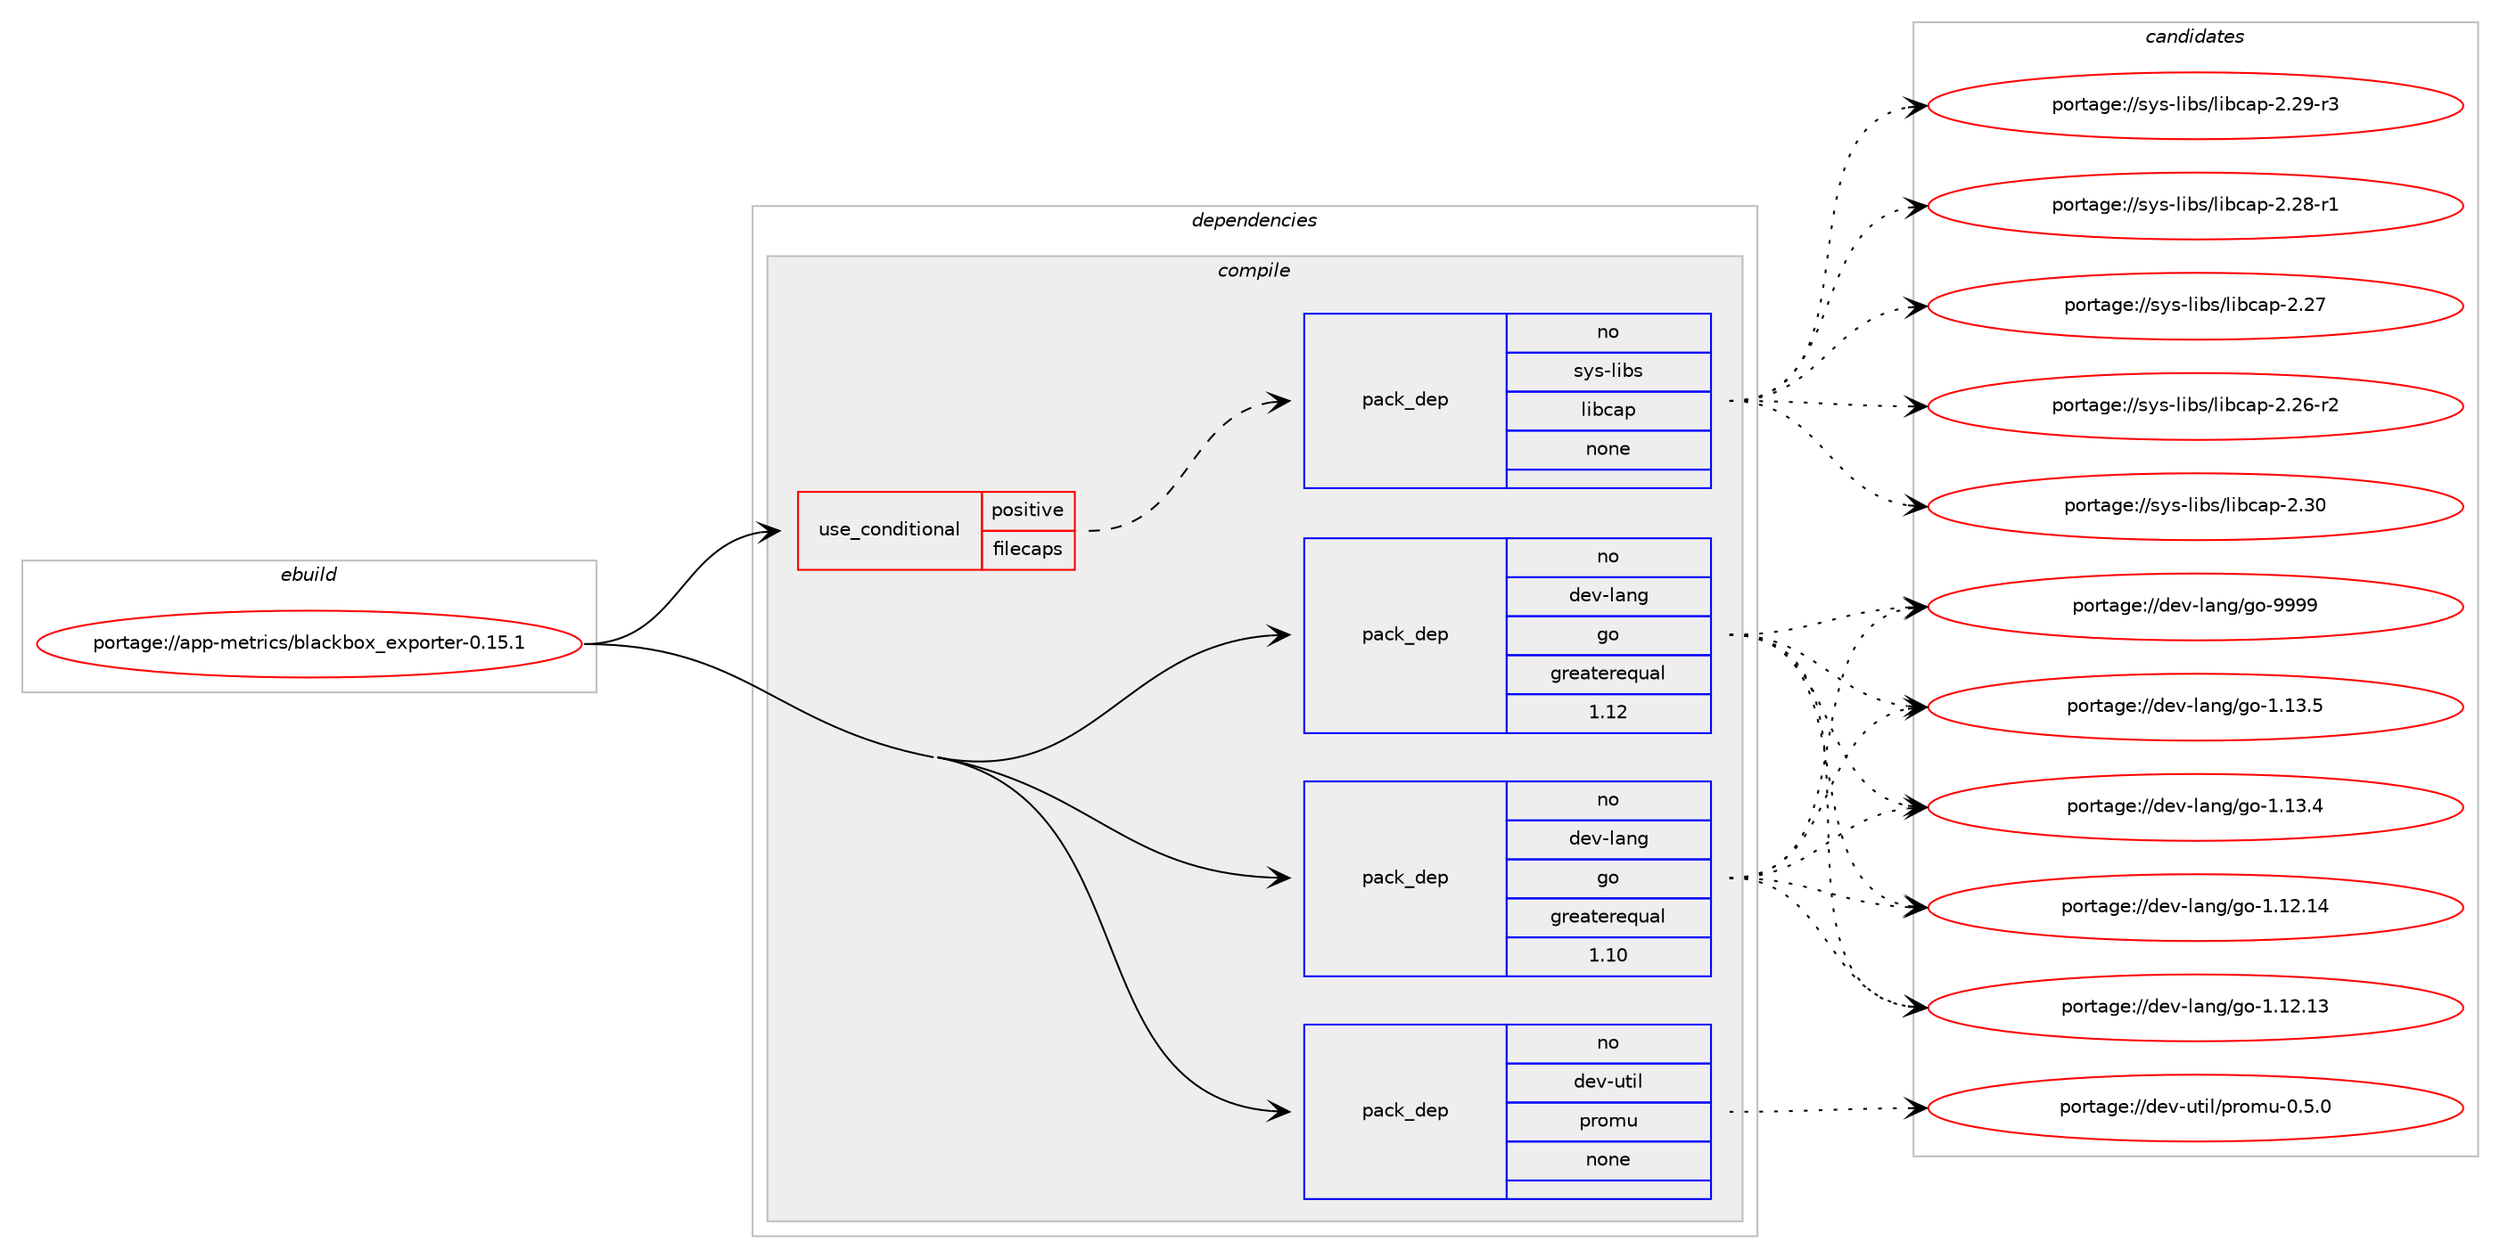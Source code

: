 digraph prolog {

# *************
# Graph options
# *************

newrank=true;
concentrate=true;
compound=true;
graph [rankdir=LR,fontname=Helvetica,fontsize=10,ranksep=1.5];#, ranksep=2.5, nodesep=0.2];
edge  [arrowhead=vee];
node  [fontname=Helvetica,fontsize=10];

# **********
# The ebuild
# **********

subgraph cluster_leftcol {
color=gray;
rank=same;
label=<<i>ebuild</i>>;
id [label="portage://app-metrics/blackbox_exporter-0.15.1", color=red, width=4, href="../app-metrics/blackbox_exporter-0.15.1.svg"];
}

# ****************
# The dependencies
# ****************

subgraph cluster_midcol {
color=gray;
label=<<i>dependencies</i>>;
subgraph cluster_compile {
fillcolor="#eeeeee";
style=filled;
label=<<i>compile</i>>;
subgraph cond144296 {
dependency615129 [label=<<TABLE BORDER="0" CELLBORDER="1" CELLSPACING="0" CELLPADDING="4"><TR><TD ROWSPAN="3" CELLPADDING="10">use_conditional</TD></TR><TR><TD>positive</TD></TR><TR><TD>filecaps</TD></TR></TABLE>>, shape=none, color=red];
subgraph pack462601 {
dependency615130 [label=<<TABLE BORDER="0" CELLBORDER="1" CELLSPACING="0" CELLPADDING="4" WIDTH="220"><TR><TD ROWSPAN="6" CELLPADDING="30">pack_dep</TD></TR><TR><TD WIDTH="110">no</TD></TR><TR><TD>sys-libs</TD></TR><TR><TD>libcap</TD></TR><TR><TD>none</TD></TR><TR><TD></TD></TR></TABLE>>, shape=none, color=blue];
}
dependency615129:e -> dependency615130:w [weight=20,style="dashed",arrowhead="vee"];
}
id:e -> dependency615129:w [weight=20,style="solid",arrowhead="vee"];
subgraph pack462602 {
dependency615131 [label=<<TABLE BORDER="0" CELLBORDER="1" CELLSPACING="0" CELLPADDING="4" WIDTH="220"><TR><TD ROWSPAN="6" CELLPADDING="30">pack_dep</TD></TR><TR><TD WIDTH="110">no</TD></TR><TR><TD>dev-lang</TD></TR><TR><TD>go</TD></TR><TR><TD>greaterequal</TD></TR><TR><TD>1.10</TD></TR></TABLE>>, shape=none, color=blue];
}
id:e -> dependency615131:w [weight=20,style="solid",arrowhead="vee"];
subgraph pack462603 {
dependency615132 [label=<<TABLE BORDER="0" CELLBORDER="1" CELLSPACING="0" CELLPADDING="4" WIDTH="220"><TR><TD ROWSPAN="6" CELLPADDING="30">pack_dep</TD></TR><TR><TD WIDTH="110">no</TD></TR><TR><TD>dev-lang</TD></TR><TR><TD>go</TD></TR><TR><TD>greaterequal</TD></TR><TR><TD>1.12</TD></TR></TABLE>>, shape=none, color=blue];
}
id:e -> dependency615132:w [weight=20,style="solid",arrowhead="vee"];
subgraph pack462604 {
dependency615133 [label=<<TABLE BORDER="0" CELLBORDER="1" CELLSPACING="0" CELLPADDING="4" WIDTH="220"><TR><TD ROWSPAN="6" CELLPADDING="30">pack_dep</TD></TR><TR><TD WIDTH="110">no</TD></TR><TR><TD>dev-util</TD></TR><TR><TD>promu</TD></TR><TR><TD>none</TD></TR><TR><TD></TD></TR></TABLE>>, shape=none, color=blue];
}
id:e -> dependency615133:w [weight=20,style="solid",arrowhead="vee"];
}
subgraph cluster_compileandrun {
fillcolor="#eeeeee";
style=filled;
label=<<i>compile and run</i>>;
}
subgraph cluster_run {
fillcolor="#eeeeee";
style=filled;
label=<<i>run</i>>;
}
}

# **************
# The candidates
# **************

subgraph cluster_choices {
rank=same;
color=gray;
label=<<i>candidates</i>>;

subgraph choice462601 {
color=black;
nodesep=1;
choice1151211154510810598115471081059899971124550465148 [label="portage://sys-libs/libcap-2.30", color=red, width=4,href="../sys-libs/libcap-2.30.svg"];
choice11512111545108105981154710810598999711245504650574511451 [label="portage://sys-libs/libcap-2.29-r3", color=red, width=4,href="../sys-libs/libcap-2.29-r3.svg"];
choice11512111545108105981154710810598999711245504650564511449 [label="portage://sys-libs/libcap-2.28-r1", color=red, width=4,href="../sys-libs/libcap-2.28-r1.svg"];
choice1151211154510810598115471081059899971124550465055 [label="portage://sys-libs/libcap-2.27", color=red, width=4,href="../sys-libs/libcap-2.27.svg"];
choice11512111545108105981154710810598999711245504650544511450 [label="portage://sys-libs/libcap-2.26-r2", color=red, width=4,href="../sys-libs/libcap-2.26-r2.svg"];
dependency615130:e -> choice1151211154510810598115471081059899971124550465148:w [style=dotted,weight="100"];
dependency615130:e -> choice11512111545108105981154710810598999711245504650574511451:w [style=dotted,weight="100"];
dependency615130:e -> choice11512111545108105981154710810598999711245504650564511449:w [style=dotted,weight="100"];
dependency615130:e -> choice1151211154510810598115471081059899971124550465055:w [style=dotted,weight="100"];
dependency615130:e -> choice11512111545108105981154710810598999711245504650544511450:w [style=dotted,weight="100"];
}
subgraph choice462602 {
color=black;
nodesep=1;
choice1001011184510897110103471031114557575757 [label="portage://dev-lang/go-9999", color=red, width=4,href="../dev-lang/go-9999.svg"];
choice10010111845108971101034710311145494649514653 [label="portage://dev-lang/go-1.13.5", color=red, width=4,href="../dev-lang/go-1.13.5.svg"];
choice10010111845108971101034710311145494649514652 [label="portage://dev-lang/go-1.13.4", color=red, width=4,href="../dev-lang/go-1.13.4.svg"];
choice1001011184510897110103471031114549464950464952 [label="portage://dev-lang/go-1.12.14", color=red, width=4,href="../dev-lang/go-1.12.14.svg"];
choice1001011184510897110103471031114549464950464951 [label="portage://dev-lang/go-1.12.13", color=red, width=4,href="../dev-lang/go-1.12.13.svg"];
dependency615131:e -> choice1001011184510897110103471031114557575757:w [style=dotted,weight="100"];
dependency615131:e -> choice10010111845108971101034710311145494649514653:w [style=dotted,weight="100"];
dependency615131:e -> choice10010111845108971101034710311145494649514652:w [style=dotted,weight="100"];
dependency615131:e -> choice1001011184510897110103471031114549464950464952:w [style=dotted,weight="100"];
dependency615131:e -> choice1001011184510897110103471031114549464950464951:w [style=dotted,weight="100"];
}
subgraph choice462603 {
color=black;
nodesep=1;
choice1001011184510897110103471031114557575757 [label="portage://dev-lang/go-9999", color=red, width=4,href="../dev-lang/go-9999.svg"];
choice10010111845108971101034710311145494649514653 [label="portage://dev-lang/go-1.13.5", color=red, width=4,href="../dev-lang/go-1.13.5.svg"];
choice10010111845108971101034710311145494649514652 [label="portage://dev-lang/go-1.13.4", color=red, width=4,href="../dev-lang/go-1.13.4.svg"];
choice1001011184510897110103471031114549464950464952 [label="portage://dev-lang/go-1.12.14", color=red, width=4,href="../dev-lang/go-1.12.14.svg"];
choice1001011184510897110103471031114549464950464951 [label="portage://dev-lang/go-1.12.13", color=red, width=4,href="../dev-lang/go-1.12.13.svg"];
dependency615132:e -> choice1001011184510897110103471031114557575757:w [style=dotted,weight="100"];
dependency615132:e -> choice10010111845108971101034710311145494649514653:w [style=dotted,weight="100"];
dependency615132:e -> choice10010111845108971101034710311145494649514652:w [style=dotted,weight="100"];
dependency615132:e -> choice1001011184510897110103471031114549464950464952:w [style=dotted,weight="100"];
dependency615132:e -> choice1001011184510897110103471031114549464950464951:w [style=dotted,weight="100"];
}
subgraph choice462604 {
color=black;
nodesep=1;
choice1001011184511711610510847112114111109117454846534648 [label="portage://dev-util/promu-0.5.0", color=red, width=4,href="../dev-util/promu-0.5.0.svg"];
dependency615133:e -> choice1001011184511711610510847112114111109117454846534648:w [style=dotted,weight="100"];
}
}

}
